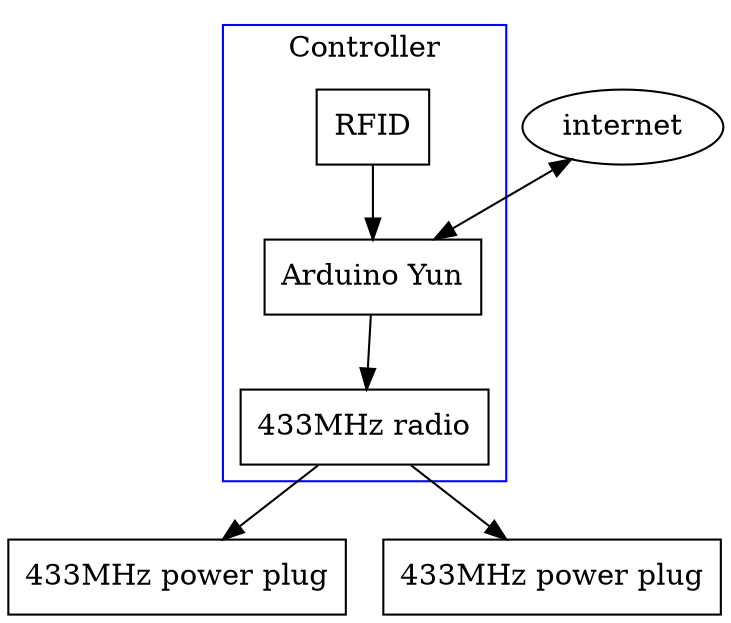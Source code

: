digraph G {
    compound = true;
    subgraph cluster0 {
    yun[shape=box,label="Arduino Yun"];
    radio[shape=box,label="433MHz radio"];
    rfid[shape=box,label="RFID"];
    label="Controller"
    color=blue;
    }
    
    internet -> yun [dir=both];
    radio -> power_socket1;
    radio -> power_socket2;
    power_socket1[shape=box, label="433MHz power plug"]
    power_socket2[shape=box, label="433MHz power plug"]
    yun->radio;
    rfid->yun;
}
